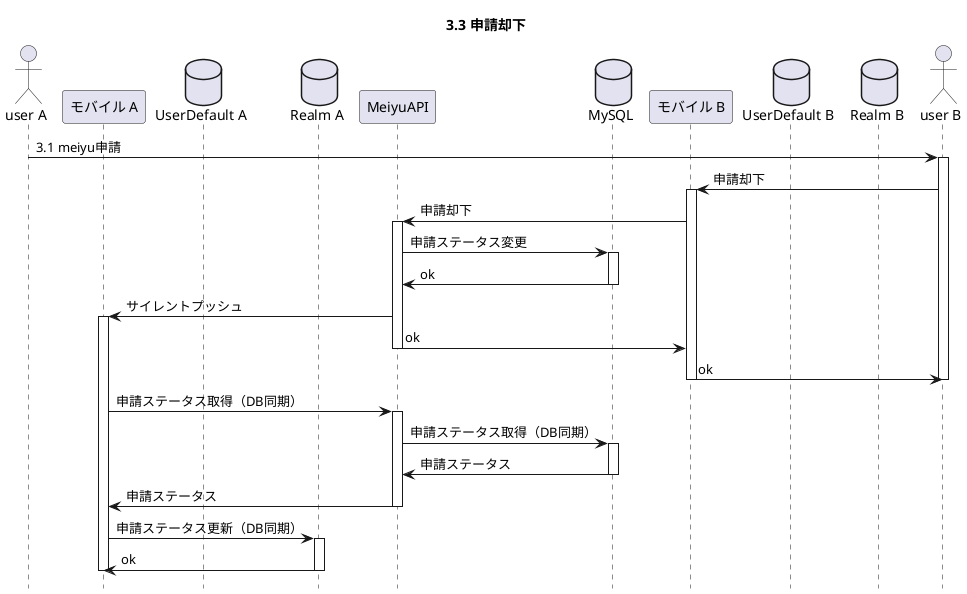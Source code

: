 @startuml
title 3.3 申請却下
hide footbox

actor "user A" as user_a
participant "モバイル A" as mobile_a
database "UserDefault A" as user_default_a
database "Realm A" as realm_a
participant "MeiyuAPI" as meiyu_api
database "MySQL" as mysql
participant "モバイル B" as mobile_b
database "UserDefault B" as user_default_b
database "Realm B" as realm_b
actor "user B" as user_b

user_a -> user_b : 3.1 meiyu申請
activate user_b
user_b -> mobile_b : 申請却下

activate mobile_b
mobile_b -> meiyu_api : 申請却下

activate meiyu_api
meiyu_api -> mysql : 申請ステータス変更

activate mysql
mysql -> meiyu_api : ok

deactivate mysql

meiyu_api -> mobile_a : サイレントプッシュ
activate mobile_a

meiyu_api -> mobile_b : ok

deactivate meiyu_api

mobile_b -> user_b : ok

deactivate mobile_b
deactivate user_b

mobile_a -> meiyu_api : 申請ステータス取得（DB同期）

activate meiyu_api

meiyu_api -> mysql : 申請ステータス取得（DB同期）

activate mysql
mysql -> meiyu_api : 申請ステータス

deactivate mysql

meiyu_api -> mobile_a : 申請ステータス

deactivate meiyu_api

mobile_a -> realm_a : 申請ステータス更新（DB同期）

activate realm_a
realm_a -> mobile_a : ok

deactivate realm_a
deactivate mobile_a

@enduml
